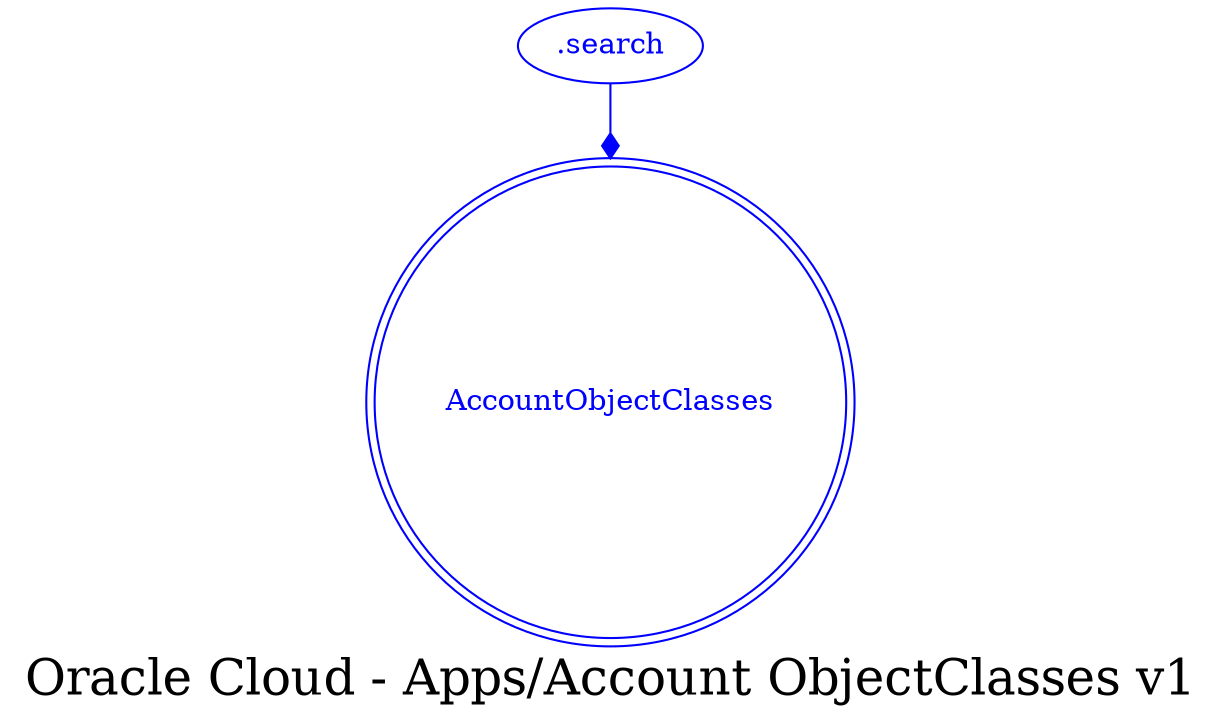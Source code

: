 digraph LexiconGraph {
graph[label="Oracle Cloud - Apps/Account ObjectClasses v1", fontsize=24]
splines=true
"AccountObjectClasses" [color=blue, fontcolor=blue, shape=doublecircle]
".search" -> "AccountObjectClasses" [color=blue, fontcolor=blue, arrowhead=diamond, arrowtail=none]
".search" [color=blue, fontcolor=blue, shape=ellipse]
}
